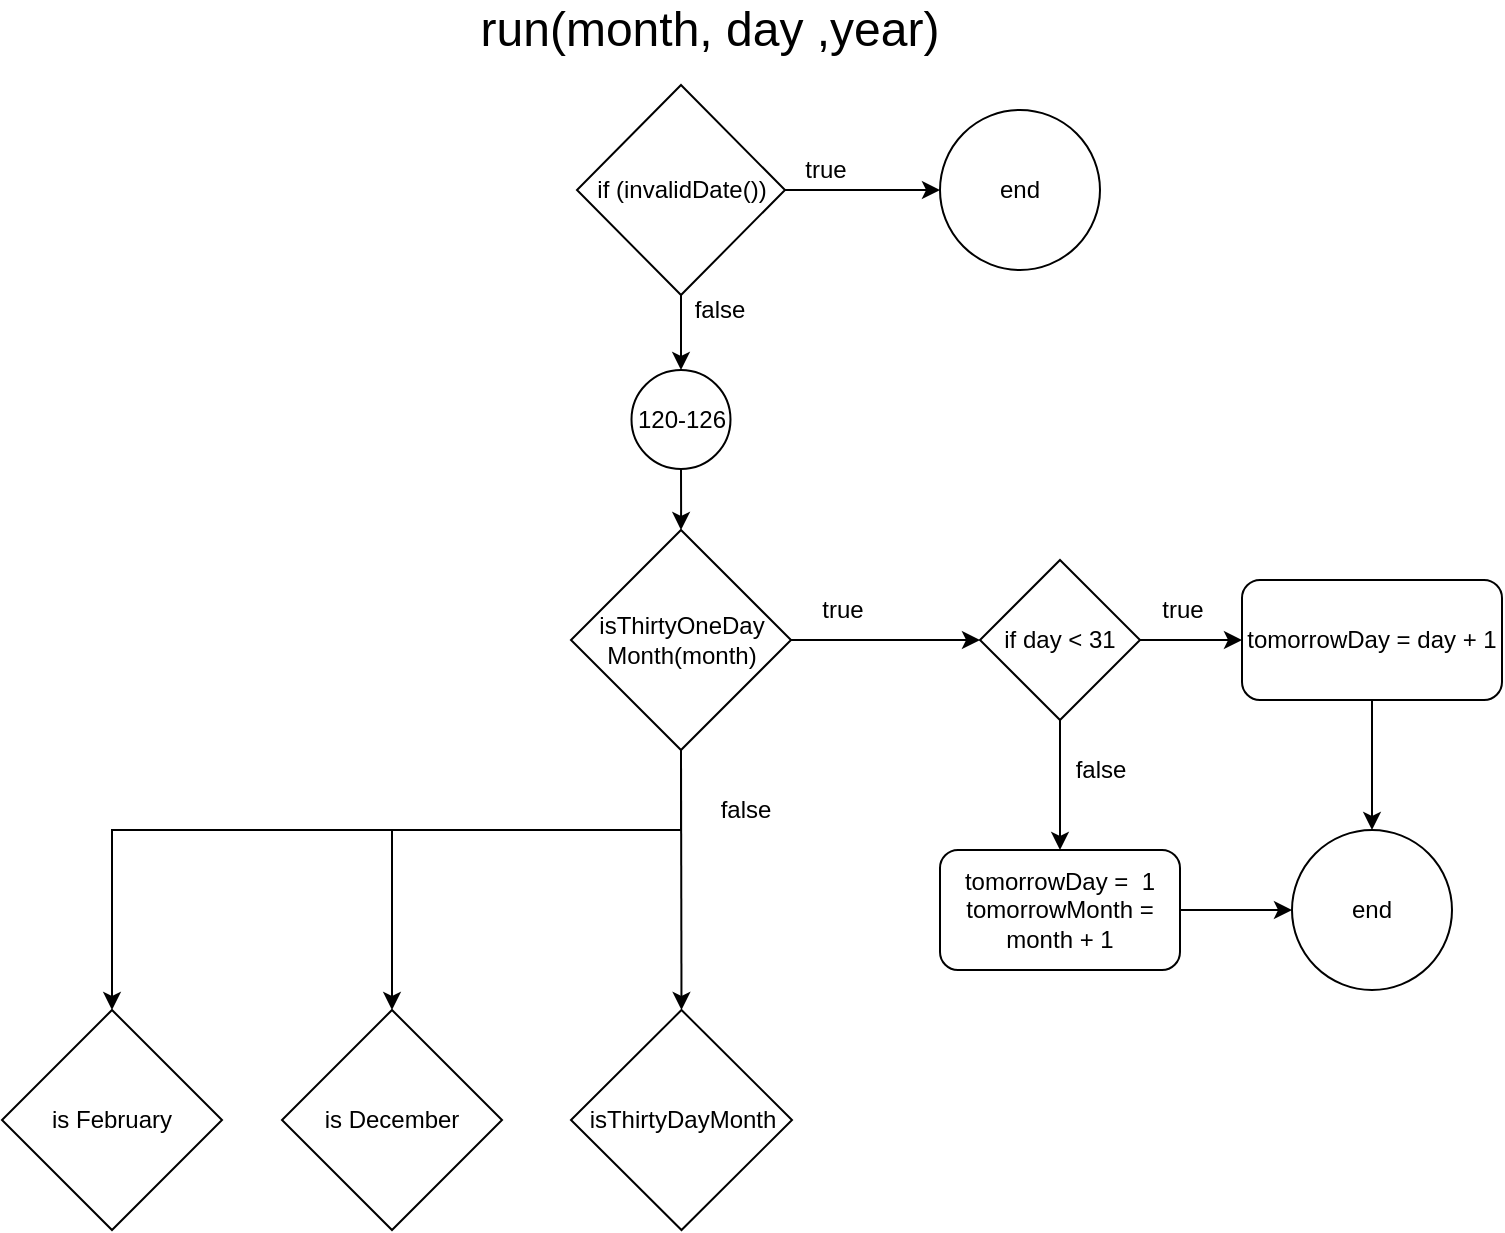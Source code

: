 <mxfile version="13.10.0"><diagram id="gnStTp_fnMsvT8ArA9or" name="Page-1"><mxGraphModel dx="868" dy="451" grid="1" gridSize="10" guides="1" tooltips="1" connect="1" arrows="1" fold="1" page="1" pageScale="1" pageWidth="827" pageHeight="1169" math="0" shadow="0"><root><mxCell id="0"/><mxCell id="1" parent="0"/><mxCell id="jpFbAuC7ZVvAnnNE2uEb-1" value="&lt;font style=&quot;font-size: 24px&quot;&gt;run(month, day ,year)&lt;/font&gt;" style="text;html=1;strokeColor=none;fillColor=none;align=center;verticalAlign=middle;whiteSpace=wrap;rounded=0;" vertex="1" parent="1"><mxGeometry x="279" y="20" width="270" height="20" as="geometry"/></mxCell><mxCell id="jpFbAuC7ZVvAnnNE2uEb-2" value="if (invalidDate())" style="rhombus;whiteSpace=wrap;html=1;" vertex="1" parent="1"><mxGeometry x="347.5" y="57.5" width="104" height="105" as="geometry"/></mxCell><mxCell id="jpFbAuC7ZVvAnnNE2uEb-5" value="" style="endArrow=classic;html=1;exitX=1;exitY=0.5;exitDx=0;exitDy=0;entryX=0;entryY=0.5;entryDx=0;entryDy=0;" edge="1" parent="1" source="jpFbAuC7ZVvAnnNE2uEb-2" target="jpFbAuC7ZVvAnnNE2uEb-29"><mxGeometry width="50" height="50" relative="1" as="geometry"><mxPoint x="450" y="240" as="sourcePoint"/><mxPoint x="500" y="190" as="targetPoint"/></mxGeometry></mxCell><mxCell id="jpFbAuC7ZVvAnnNE2uEb-6" value="true" style="text;html=1;strokeColor=none;fillColor=none;align=center;verticalAlign=middle;whiteSpace=wrap;rounded=0;" vertex="1" parent="1"><mxGeometry x="451.5" y="90" width="40" height="20" as="geometry"/></mxCell><mxCell id="jpFbAuC7ZVvAnnNE2uEb-11" style="edgeStyle=orthogonalEdgeStyle;rounded=0;orthogonalLoop=1;jettySize=auto;html=1;entryX=0.5;entryY=0;entryDx=0;entryDy=0;" edge="1" parent="1" source="jpFbAuC7ZVvAnnNE2uEb-7" target="jpFbAuC7ZVvAnnNE2uEb-10"><mxGeometry relative="1" as="geometry"/></mxCell><mxCell id="jpFbAuC7ZVvAnnNE2uEb-7" value="120-126" style="ellipse;whiteSpace=wrap;html=1;aspect=fixed;" vertex="1" parent="1"><mxGeometry x="374.75" y="200" width="49.5" height="49.5" as="geometry"/></mxCell><mxCell id="jpFbAuC7ZVvAnnNE2uEb-8" value="" style="endArrow=classic;html=1;exitX=0.5;exitY=1;exitDx=0;exitDy=0;entryX=0.5;entryY=0;entryDx=0;entryDy=0;" edge="1" parent="1" source="jpFbAuC7ZVvAnnNE2uEb-2" target="jpFbAuC7ZVvAnnNE2uEb-7"><mxGeometry width="50" height="50" relative="1" as="geometry"><mxPoint x="450" y="240" as="sourcePoint"/><mxPoint x="500" y="190" as="targetPoint"/></mxGeometry></mxCell><mxCell id="jpFbAuC7ZVvAnnNE2uEb-9" value="false" style="text;html=1;strokeColor=none;fillColor=none;align=center;verticalAlign=middle;whiteSpace=wrap;rounded=0;" vertex="1" parent="1"><mxGeometry x="399" y="160" width="40" height="20" as="geometry"/></mxCell><mxCell id="jpFbAuC7ZVvAnnNE2uEb-13" style="edgeStyle=orthogonalEdgeStyle;rounded=0;orthogonalLoop=1;jettySize=auto;html=1;entryX=0;entryY=0.5;entryDx=0;entryDy=0;" edge="1" parent="1" source="jpFbAuC7ZVvAnnNE2uEb-10" target="jpFbAuC7ZVvAnnNE2uEb-12"><mxGeometry relative="1" as="geometry"/></mxCell><mxCell id="jpFbAuC7ZVvAnnNE2uEb-36" style="edgeStyle=orthogonalEdgeStyle;rounded=0;orthogonalLoop=1;jettySize=auto;html=1;entryX=0.5;entryY=0;entryDx=0;entryDy=0;" edge="1" parent="1" source="jpFbAuC7ZVvAnnNE2uEb-10" target="jpFbAuC7ZVvAnnNE2uEb-32"><mxGeometry relative="1" as="geometry"><Array as="points"><mxPoint x="400" y="430"/><mxPoint x="255" y="430"/></Array></mxGeometry></mxCell><mxCell id="jpFbAuC7ZVvAnnNE2uEb-37" style="edgeStyle=orthogonalEdgeStyle;rounded=0;orthogonalLoop=1;jettySize=auto;html=1;entryX=0.5;entryY=0;entryDx=0;entryDy=0;exitX=0.5;exitY=1;exitDx=0;exitDy=0;" edge="1" parent="1" source="jpFbAuC7ZVvAnnNE2uEb-10" target="jpFbAuC7ZVvAnnNE2uEb-31"><mxGeometry relative="1" as="geometry"><mxPoint x="399" y="390" as="sourcePoint"/><Array as="points"><mxPoint x="400" y="430"/><mxPoint x="115" y="430"/></Array></mxGeometry></mxCell><mxCell id="jpFbAuC7ZVvAnnNE2uEb-10" value="isThirtyOneDay Month(month)" style="rhombus;whiteSpace=wrap;html=1;" vertex="1" parent="1"><mxGeometry x="344.5" y="280" width="110" height="110" as="geometry"/></mxCell><mxCell id="jpFbAuC7ZVvAnnNE2uEb-20" style="edgeStyle=orthogonalEdgeStyle;rounded=0;orthogonalLoop=1;jettySize=auto;html=1;entryX=0;entryY=0.5;entryDx=0;entryDy=0;" edge="1" parent="1" source="jpFbAuC7ZVvAnnNE2uEb-12" target="jpFbAuC7ZVvAnnNE2uEb-19"><mxGeometry relative="1" as="geometry"/></mxCell><mxCell id="jpFbAuC7ZVvAnnNE2uEb-24" style="edgeStyle=orthogonalEdgeStyle;rounded=0;orthogonalLoop=1;jettySize=auto;html=1;entryX=0.5;entryY=0;entryDx=0;entryDy=0;" edge="1" parent="1" source="jpFbAuC7ZVvAnnNE2uEb-12" target="jpFbAuC7ZVvAnnNE2uEb-22"><mxGeometry relative="1" as="geometry"/></mxCell><mxCell id="jpFbAuC7ZVvAnnNE2uEb-12" value="if day &amp;lt; 31" style="rhombus;whiteSpace=wrap;html=1;" vertex="1" parent="1"><mxGeometry x="549" y="295" width="80" height="80" as="geometry"/></mxCell><mxCell id="jpFbAuC7ZVvAnnNE2uEb-14" value="true" style="text;html=1;align=center;verticalAlign=middle;resizable=0;points=[];autosize=1;" vertex="1" parent="1"><mxGeometry x="460" y="310" width="40" height="20" as="geometry"/></mxCell><mxCell id="jpFbAuC7ZVvAnnNE2uEb-27" style="edgeStyle=orthogonalEdgeStyle;rounded=0;orthogonalLoop=1;jettySize=auto;html=1;entryX=0.5;entryY=0;entryDx=0;entryDy=0;" edge="1" parent="1" source="jpFbAuC7ZVvAnnNE2uEb-19" target="jpFbAuC7ZVvAnnNE2uEb-26"><mxGeometry relative="1" as="geometry"/></mxCell><mxCell id="jpFbAuC7ZVvAnnNE2uEb-19" value="tomorrowDay = day + 1" style="rounded=1;whiteSpace=wrap;html=1;" vertex="1" parent="1"><mxGeometry x="680" y="305" width="130" height="60" as="geometry"/></mxCell><mxCell id="jpFbAuC7ZVvAnnNE2uEb-21" value="true" style="text;html=1;align=center;verticalAlign=middle;resizable=0;points=[];autosize=1;" vertex="1" parent="1"><mxGeometry x="630" y="310" width="40" height="20" as="geometry"/></mxCell><mxCell id="jpFbAuC7ZVvAnnNE2uEb-28" style="edgeStyle=orthogonalEdgeStyle;rounded=0;orthogonalLoop=1;jettySize=auto;html=1;entryX=0;entryY=0.5;entryDx=0;entryDy=0;" edge="1" parent="1" source="jpFbAuC7ZVvAnnNE2uEb-22" target="jpFbAuC7ZVvAnnNE2uEb-26"><mxGeometry relative="1" as="geometry"/></mxCell><mxCell id="jpFbAuC7ZVvAnnNE2uEb-22" value="tomorrowDay =&amp;nbsp; 1&lt;br&gt;tomorrowMonth = month + 1" style="rounded=1;whiteSpace=wrap;html=1;" vertex="1" parent="1"><mxGeometry x="529" y="440" width="120" height="60" as="geometry"/></mxCell><mxCell id="jpFbAuC7ZVvAnnNE2uEb-25" value="false" style="text;html=1;align=center;verticalAlign=middle;resizable=0;points=[];autosize=1;" vertex="1" parent="1"><mxGeometry x="589" y="390" width="40" height="20" as="geometry"/></mxCell><mxCell id="jpFbAuC7ZVvAnnNE2uEb-26" value="end" style="ellipse;whiteSpace=wrap;html=1;aspect=fixed;" vertex="1" parent="1"><mxGeometry x="705" y="430" width="80" height="80" as="geometry"/></mxCell><mxCell id="jpFbAuC7ZVvAnnNE2uEb-29" value="end" style="ellipse;whiteSpace=wrap;html=1;aspect=fixed;" vertex="1" parent="1"><mxGeometry x="529" y="70" width="80" height="80" as="geometry"/></mxCell><mxCell id="jpFbAuC7ZVvAnnNE2uEb-31" value="is February" style="rhombus;whiteSpace=wrap;html=1;" vertex="1" parent="1"><mxGeometry x="60" y="520" width="110" height="110" as="geometry"/></mxCell><mxCell id="jpFbAuC7ZVvAnnNE2uEb-32" value="is December" style="rhombus;whiteSpace=wrap;html=1;" vertex="1" parent="1"><mxGeometry x="200" y="520" width="110" height="110" as="geometry"/></mxCell><mxCell id="jpFbAuC7ZVvAnnNE2uEb-33" value="isThirtyDayMonth" style="rhombus;whiteSpace=wrap;html=1;" vertex="1" parent="1"><mxGeometry x="344.5" y="520" width="110.5" height="110" as="geometry"/></mxCell><mxCell id="jpFbAuC7ZVvAnnNE2uEb-34" value="" style="endArrow=classic;html=1;exitX=0.5;exitY=1;exitDx=0;exitDy=0;entryX=0.5;entryY=0;entryDx=0;entryDy=0;" edge="1" parent="1" source="jpFbAuC7ZVvAnnNE2uEb-10" target="jpFbAuC7ZVvAnnNE2uEb-33"><mxGeometry width="50" height="50" relative="1" as="geometry"><mxPoint x="430" y="470" as="sourcePoint"/><mxPoint x="400" y="500" as="targetPoint"/></mxGeometry></mxCell><mxCell id="jpFbAuC7ZVvAnnNE2uEb-35" value="false" style="text;html=1;strokeColor=none;fillColor=none;align=center;verticalAlign=middle;whiteSpace=wrap;rounded=0;" vertex="1" parent="1"><mxGeometry x="412" y="410" width="40" height="20" as="geometry"/></mxCell></root></mxGraphModel></diagram></mxfile>